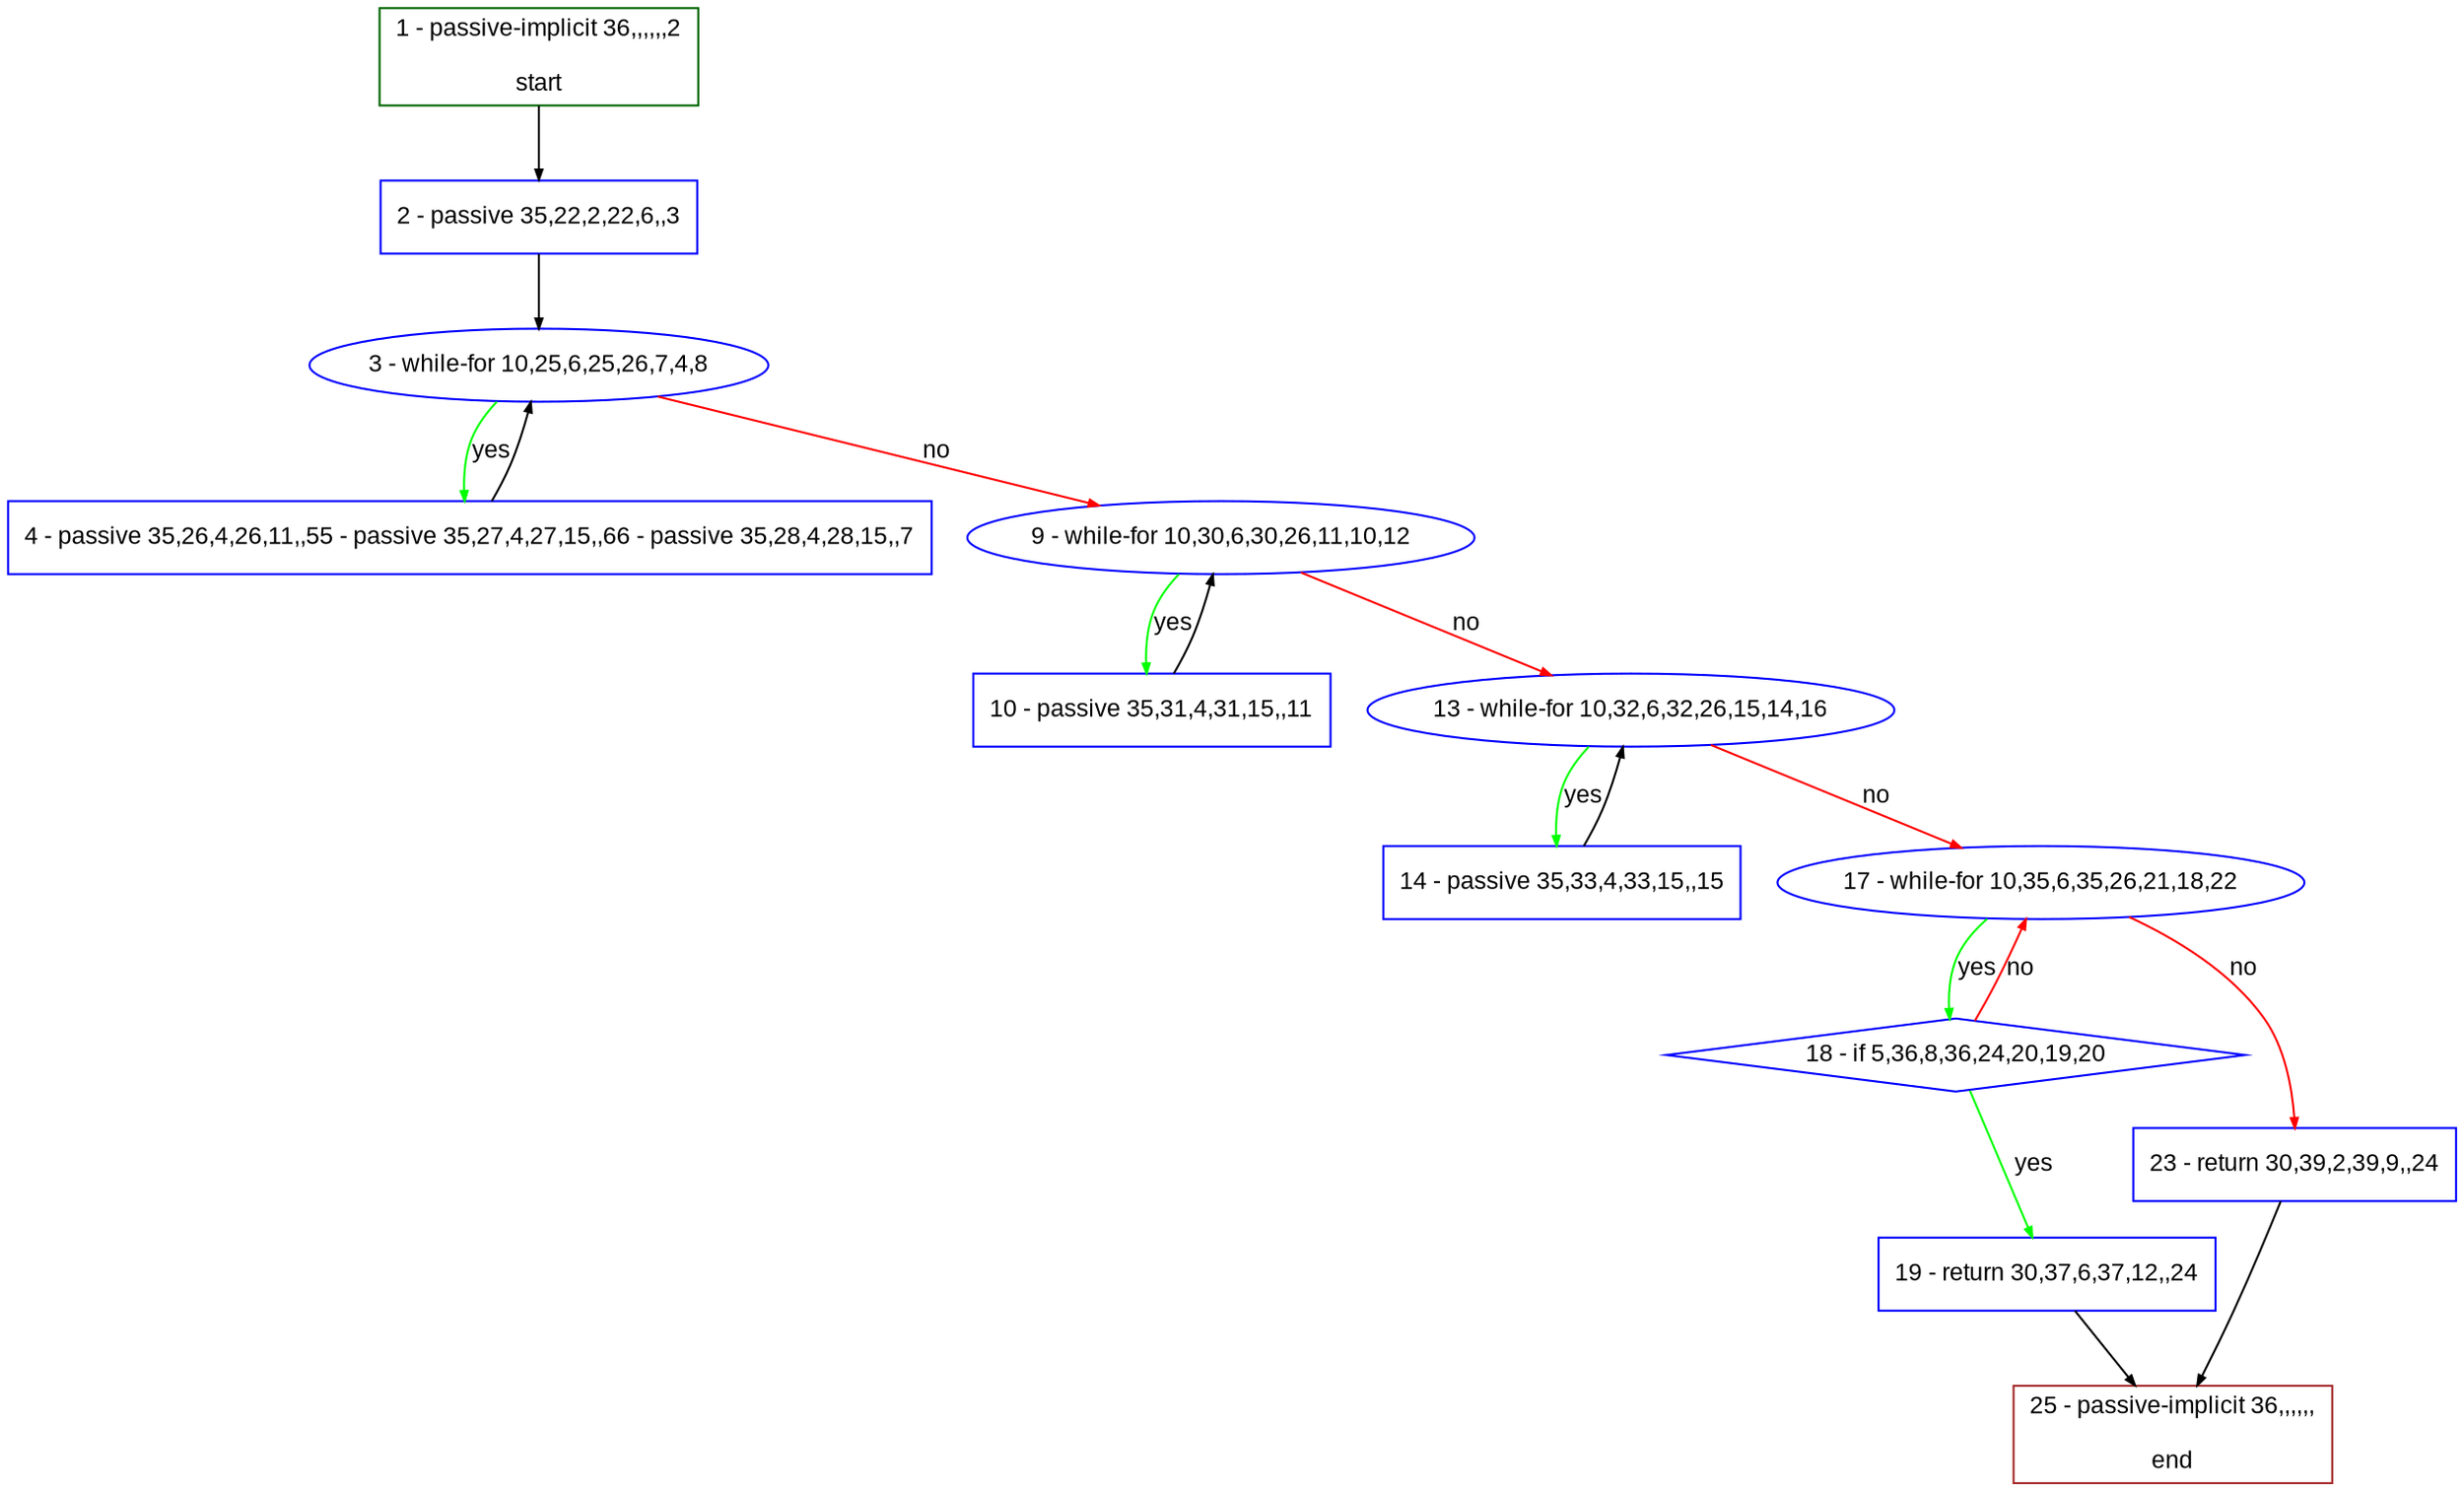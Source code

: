 digraph "" {
  graph [bgcolor="white", fillcolor="#FFFFCC", pack="true", packmode="clust", fontname="Arial", label="", fontsize="12", compound="true", style="rounded,filled"];
  node [node_initialized="no", fillcolor="white", fontname="Arial", label="", color="grey", fontsize="12", fixedsize="false", compound="true", shape="rectangle", style="filled"];
  edge [arrowtail="none", lhead="", fontcolor="black", fontname="Arial", label="", color="black", fontsize="12", arrowhead="normal", arrowsize="0.5", compound="true", ltail="", dir="forward"];
  __N1 [fillcolor="#ffffff", label="2 - passive 35,22,2,22,6,,3", color="#0000ff", shape="box", style="filled"];
  __N2 [fillcolor="#ffffff", label="1 - passive-implicit 36,,,,,,2\n\nstart", color="#006400", shape="box", style="filled"];
  __N3 [fillcolor="#ffffff", label="3 - while-for 10,25,6,25,26,7,4,8", color="#0000ff", shape="oval", style="filled"];
  __N4 [fillcolor="#ffffff", label="4 - passive 35,26,4,26,11,,55 - passive 35,27,4,27,15,,66 - passive 35,28,4,28,15,,7", color="#0000ff", shape="box", style="filled"];
  __N5 [fillcolor="#ffffff", label="9 - while-for 10,30,6,30,26,11,10,12", color="#0000ff", shape="oval", style="filled"];
  __N6 [fillcolor="#ffffff", label="10 - passive 35,31,4,31,15,,11", color="#0000ff", shape="box", style="filled"];
  __N7 [fillcolor="#ffffff", label="13 - while-for 10,32,6,32,26,15,14,16", color="#0000ff", shape="oval", style="filled"];
  __N8 [fillcolor="#ffffff", label="14 - passive 35,33,4,33,15,,15", color="#0000ff", shape="box", style="filled"];
  __N9 [fillcolor="#ffffff", label="17 - while-for 10,35,6,35,26,21,18,22", color="#0000ff", shape="oval", style="filled"];
  __N10 [fillcolor="#ffffff", label="18 - if 5,36,8,36,24,20,19,20", color="#0000ff", shape="diamond", style="filled"];
  __N11 [fillcolor="#ffffff", label="23 - return 30,39,2,39,9,,24", color="#0000ff", shape="box", style="filled"];
  __N12 [fillcolor="#ffffff", label="19 - return 30,37,6,37,12,,24", color="#0000ff", shape="box", style="filled"];
  __N13 [fillcolor="#ffffff", label="25 - passive-implicit 36,,,,,,\n\nend", color="#a52a2a", shape="box", style="filled"];
  __N2 -> __N1 [arrowtail="none", color="#000000", label="", arrowhead="normal", dir="forward"];
  __N1 -> __N3 [arrowtail="none", color="#000000", label="", arrowhead="normal", dir="forward"];
  __N3 -> __N4 [arrowtail="none", color="#00ff00", label="yes", arrowhead="normal", dir="forward"];
  __N4 -> __N3 [arrowtail="none", color="#000000", label="", arrowhead="normal", dir="forward"];
  __N3 -> __N5 [arrowtail="none", color="#ff0000", label="no", arrowhead="normal", dir="forward"];
  __N5 -> __N6 [arrowtail="none", color="#00ff00", label="yes", arrowhead="normal", dir="forward"];
  __N6 -> __N5 [arrowtail="none", color="#000000", label="", arrowhead="normal", dir="forward"];
  __N5 -> __N7 [arrowtail="none", color="#ff0000", label="no", arrowhead="normal", dir="forward"];
  __N7 -> __N8 [arrowtail="none", color="#00ff00", label="yes", arrowhead="normal", dir="forward"];
  __N8 -> __N7 [arrowtail="none", color="#000000", label="", arrowhead="normal", dir="forward"];
  __N7 -> __N9 [arrowtail="none", color="#ff0000", label="no", arrowhead="normal", dir="forward"];
  __N9 -> __N10 [arrowtail="none", color="#00ff00", label="yes", arrowhead="normal", dir="forward"];
  __N10 -> __N9 [arrowtail="none", color="#ff0000", label="no", arrowhead="normal", dir="forward"];
  __N9 -> __N11 [arrowtail="none", color="#ff0000", label="no", arrowhead="normal", dir="forward"];
  __N10 -> __N12 [arrowtail="none", color="#00ff00", label="yes", arrowhead="normal", dir="forward"];
  __N12 -> __N13 [arrowtail="none", color="#000000", label="", arrowhead="normal", dir="forward"];
  __N11 -> __N13 [arrowtail="none", color="#000000", label="", arrowhead="normal", dir="forward"];
}
